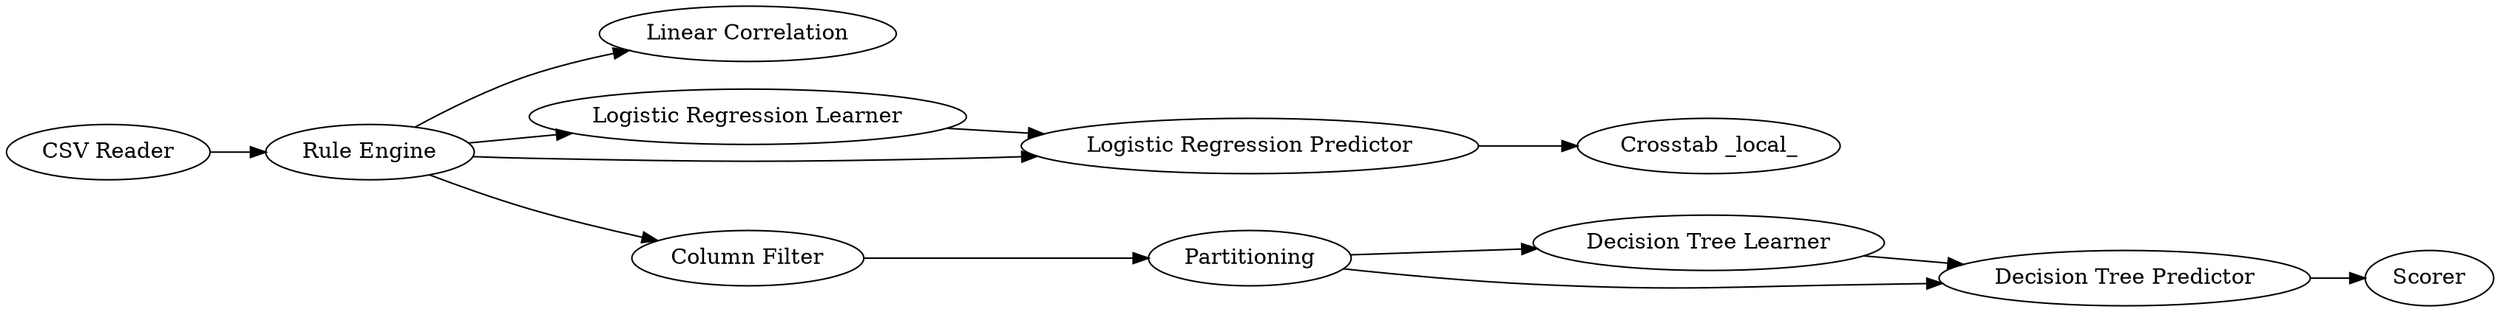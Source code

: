 digraph {
	1 [label="CSV Reader"]
	2 [label="Rule Engine"]
	3 [label="Linear Correlation"]
	4 [label="Logistic Regression Learner"]
	5 [label="Logistic Regression Predictor"]
	6 [label="Crosstab _local_"]
	7 [label="Column Filter"]
	8 [label=Partitioning]
	9 [label="Decision Tree Learner"]
	10 [label="Decision Tree Predictor"]
	11 [label=Scorer]
	1 -> 2
	2 -> 3
	2 -> 4
	2 -> 5
	2 -> 7
	4 -> 5
	5 -> 6
	7 -> 8
	8 -> 9
	8 -> 10
	9 -> 10
	10 -> 11
	rankdir=LR
}

